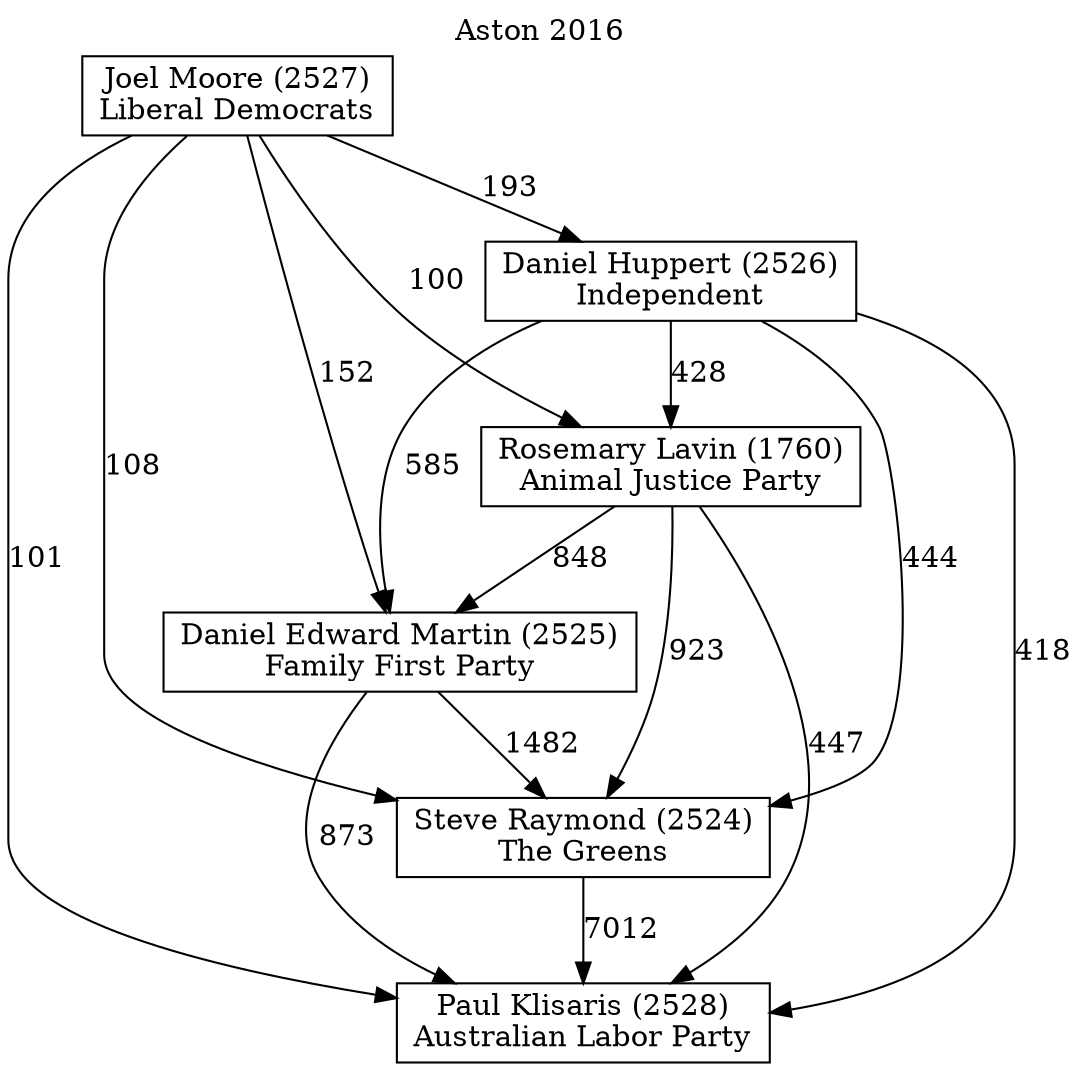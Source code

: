// House preference flow
digraph "Paul Klisaris (2528)_Aston_2016" {
	graph [label="Aston 2016" labelloc=t mclimit=10]
	node [shape=box]
	"Daniel Huppert (2526)" [label="Daniel Huppert (2526)
Independent"]
	"Joel Moore (2527)" [label="Joel Moore (2527)
Liberal Democrats"]
	"Rosemary Lavin (1760)" [label="Rosemary Lavin (1760)
Animal Justice Party"]
	"Steve Raymond (2524)" [label="Steve Raymond (2524)
The Greens"]
	"Daniel Edward Martin (2525)" [label="Daniel Edward Martin (2525)
Family First Party"]
	"Paul Klisaris (2528)" [label="Paul Klisaris (2528)
Australian Labor Party"]
	"Joel Moore (2527)" -> "Rosemary Lavin (1760)" [label=100]
	"Joel Moore (2527)" -> "Daniel Edward Martin (2525)" [label=152]
	"Daniel Huppert (2526)" -> "Rosemary Lavin (1760)" [label=428]
	"Rosemary Lavin (1760)" -> "Daniel Edward Martin (2525)" [label=848]
	"Daniel Huppert (2526)" -> "Paul Klisaris (2528)" [label=418]
	"Daniel Edward Martin (2525)" -> "Steve Raymond (2524)" [label=1482]
	"Rosemary Lavin (1760)" -> "Paul Klisaris (2528)" [label=447]
	"Joel Moore (2527)" -> "Steve Raymond (2524)" [label=108]
	"Rosemary Lavin (1760)" -> "Steve Raymond (2524)" [label=923]
	"Joel Moore (2527)" -> "Paul Klisaris (2528)" [label=101]
	"Daniel Huppert (2526)" -> "Daniel Edward Martin (2525)" [label=585]
	"Steve Raymond (2524)" -> "Paul Klisaris (2528)" [label=7012]
	"Daniel Huppert (2526)" -> "Steve Raymond (2524)" [label=444]
	"Joel Moore (2527)" -> "Daniel Huppert (2526)" [label=193]
	"Daniel Edward Martin (2525)" -> "Paul Klisaris (2528)" [label=873]
}
